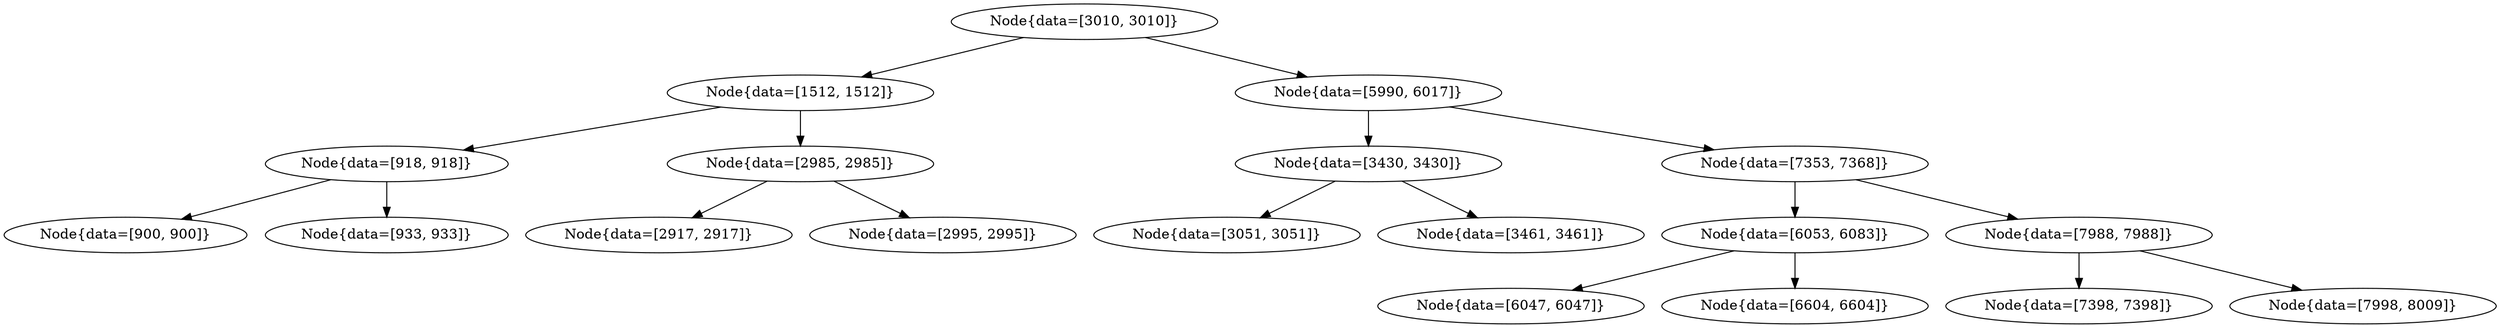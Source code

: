digraph G{
1636206215 [label="Node{data=[3010, 3010]}"]
1636206215 -> 555922621
555922621 [label="Node{data=[1512, 1512]}"]
555922621 -> 1574410839
1574410839 [label="Node{data=[918, 918]}"]
1574410839 -> 1085793932
1085793932 [label="Node{data=[900, 900]}"]
1574410839 -> 366015139
366015139 [label="Node{data=[933, 933]}"]
555922621 -> 560147448
560147448 [label="Node{data=[2985, 2985]}"]
560147448 -> 1082591393
1082591393 [label="Node{data=[2917, 2917]}"]
560147448 -> 1065031099
1065031099 [label="Node{data=[2995, 2995]}"]
1636206215 -> 766291229
766291229 [label="Node{data=[5990, 6017]}"]
766291229 -> 363364283
363364283 [label="Node{data=[3430, 3430]}"]
363364283 -> 1838333871
1838333871 [label="Node{data=[3051, 3051]}"]
363364283 -> 170113387
170113387 [label="Node{data=[3461, 3461]}"]
766291229 -> 1118775671
1118775671 [label="Node{data=[7353, 7368]}"]
1118775671 -> 346866494
346866494 [label="Node{data=[6053, 6083]}"]
346866494 -> 1824225731
1824225731 [label="Node{data=[6047, 6047]}"]
346866494 -> 2076470750
2076470750 [label="Node{data=[6604, 6604]}"]
1118775671 -> 1083905856
1083905856 [label="Node{data=[7988, 7988]}"]
1083905856 -> 853313886
853313886 [label="Node{data=[7398, 7398]}"]
1083905856 -> 94280615
94280615 [label="Node{data=[7998, 8009]}"]
}